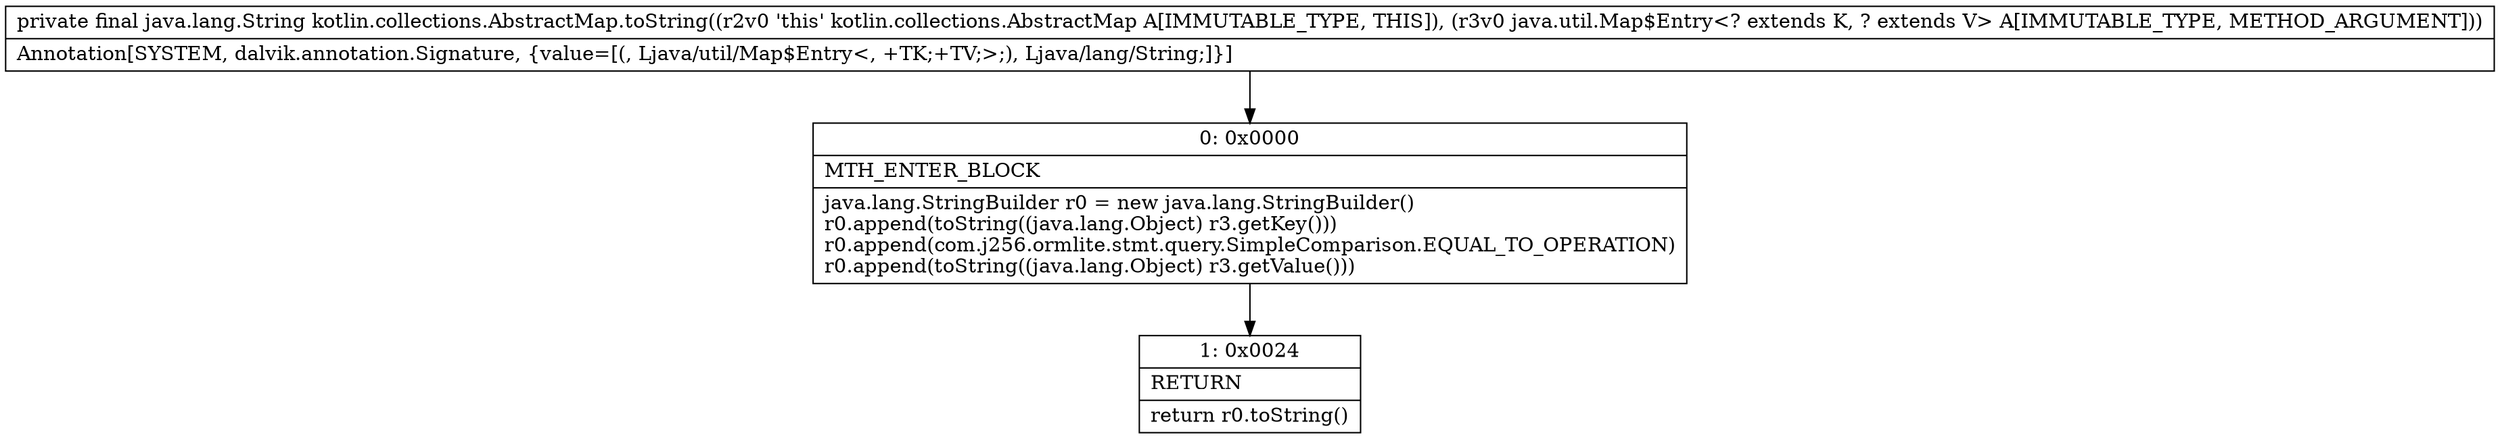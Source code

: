 digraph "CFG forkotlin.collections.AbstractMap.toString(Ljava\/util\/Map$Entry;)Ljava\/lang\/String;" {
Node_0 [shape=record,label="{0\:\ 0x0000|MTH_ENTER_BLOCK\l|java.lang.StringBuilder r0 = new java.lang.StringBuilder()\lr0.append(toString((java.lang.Object) r3.getKey()))\lr0.append(com.j256.ormlite.stmt.query.SimpleComparison.EQUAL_TO_OPERATION)\lr0.append(toString((java.lang.Object) r3.getValue()))\l}"];
Node_1 [shape=record,label="{1\:\ 0x0024|RETURN\l|return r0.toString()\l}"];
MethodNode[shape=record,label="{private final java.lang.String kotlin.collections.AbstractMap.toString((r2v0 'this' kotlin.collections.AbstractMap A[IMMUTABLE_TYPE, THIS]), (r3v0 java.util.Map$Entry\<? extends K, ? extends V\> A[IMMUTABLE_TYPE, METHOD_ARGUMENT]))  | Annotation[SYSTEM, dalvik.annotation.Signature, \{value=[(, Ljava\/util\/Map$Entry\<, +TK;+TV;\>;), Ljava\/lang\/String;]\}]\l}"];
MethodNode -> Node_0;
Node_0 -> Node_1;
}

